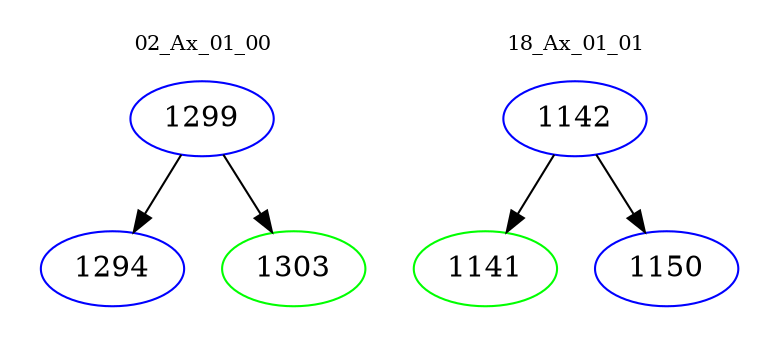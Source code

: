 digraph{
subgraph cluster_0 {
color = white
label = "02_Ax_01_00";
fontsize=10;
T0_1299 [label="1299", color="blue"]
T0_1299 -> T0_1294 [color="black"]
T0_1294 [label="1294", color="blue"]
T0_1299 -> T0_1303 [color="black"]
T0_1303 [label="1303", color="green"]
}
subgraph cluster_1 {
color = white
label = "18_Ax_01_01";
fontsize=10;
T1_1142 [label="1142", color="blue"]
T1_1142 -> T1_1141 [color="black"]
T1_1141 [label="1141", color="green"]
T1_1142 -> T1_1150 [color="black"]
T1_1150 [label="1150", color="blue"]
}
}
